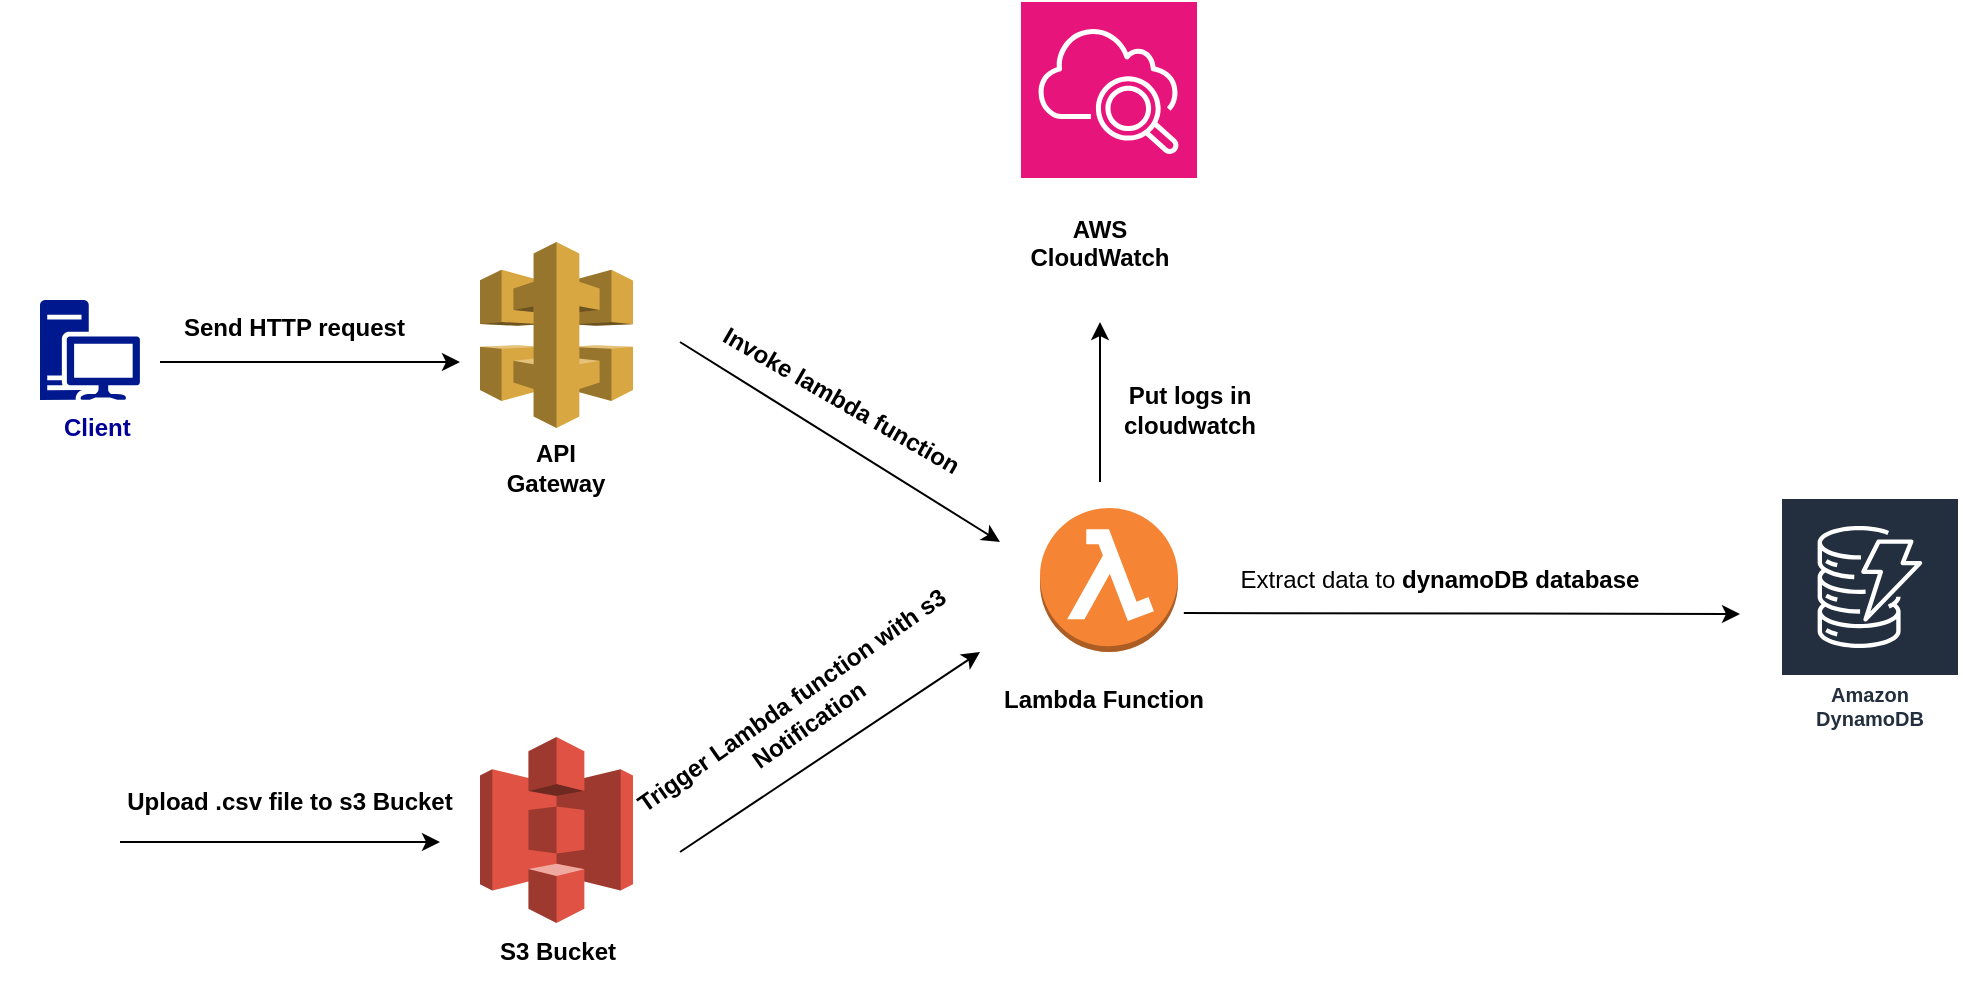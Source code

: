 <mxfile version="24.2.0" type="device">
  <diagram name="Page-1" id="5937TVm-rHJbBidxR9xB">
    <mxGraphModel dx="1434" dy="775" grid="1" gridSize="10" guides="1" tooltips="1" connect="1" arrows="1" fold="1" page="1" pageScale="1" pageWidth="1100" pageHeight="850" math="0" shadow="0">
      <root>
        <mxCell id="0" />
        <mxCell id="1" parent="0" />
        <mxCell id="EvsKpGBrO3yVTtWsbhh3-1" value="" style="outlineConnect=0;dashed=0;verticalLabelPosition=bottom;verticalAlign=top;align=center;html=1;shape=mxgraph.aws3.api_gateway;fillColor=#D9A741;gradientColor=none;" vertex="1" parent="1">
          <mxGeometry x="300" y="170" width="76.5" height="93" as="geometry" />
        </mxCell>
        <mxCell id="EvsKpGBrO3yVTtWsbhh3-2" value="" style="outlineConnect=0;dashed=0;verticalLabelPosition=bottom;verticalAlign=top;align=center;html=1;shape=mxgraph.aws3.lambda_function;fillColor=#F58534;gradientColor=none;" vertex="1" parent="1">
          <mxGeometry x="580" y="303" width="69" height="72" as="geometry" />
        </mxCell>
        <mxCell id="EvsKpGBrO3yVTtWsbhh3-3" value="" style="outlineConnect=0;dashed=0;verticalLabelPosition=bottom;verticalAlign=top;align=center;html=1;shape=mxgraph.aws3.s3;fillColor=#E05243;gradientColor=none;" vertex="1" parent="1">
          <mxGeometry x="300" y="417.5" width="76.5" height="93" as="geometry" />
        </mxCell>
        <mxCell id="EvsKpGBrO3yVTtWsbhh3-5" value="Amazon DynamoDB" style="sketch=0;outlineConnect=0;fontColor=#232F3E;gradientColor=none;strokeColor=#ffffff;fillColor=#232F3E;dashed=0;verticalLabelPosition=middle;verticalAlign=bottom;align=center;html=1;whiteSpace=wrap;fontSize=10;fontStyle=1;spacing=3;shape=mxgraph.aws4.productIcon;prIcon=mxgraph.aws4.dynamodb;" vertex="1" parent="1">
          <mxGeometry x="950" y="297.5" width="90" height="120" as="geometry" />
        </mxCell>
        <mxCell id="EvsKpGBrO3yVTtWsbhh3-6" value="" style="sketch=0;points=[[0,0,0],[0.25,0,0],[0.5,0,0],[0.75,0,0],[1,0,0],[0,1,0],[0.25,1,0],[0.5,1,0],[0.75,1,0],[1,1,0],[0,0.25,0],[0,0.5,0],[0,0.75,0],[1,0.25,0],[1,0.5,0],[1,0.75,0]];points=[[0,0,0],[0.25,0,0],[0.5,0,0],[0.75,0,0],[1,0,0],[0,1,0],[0.25,1,0],[0.5,1,0],[0.75,1,0],[1,1,0],[0,0.25,0],[0,0.5,0],[0,0.75,0],[1,0.25,0],[1,0.5,0],[1,0.75,0]];outlineConnect=0;fontColor=#232F3E;fillColor=#E7157B;strokeColor=#ffffff;dashed=0;verticalLabelPosition=bottom;verticalAlign=top;align=center;html=1;fontSize=12;fontStyle=0;aspect=fixed;shape=mxgraph.aws4.resourceIcon;resIcon=mxgraph.aws4.cloudwatch_2;" vertex="1" parent="1">
          <mxGeometry x="570.5" y="50" width="88" height="88" as="geometry" />
        </mxCell>
        <mxCell id="EvsKpGBrO3yVTtWsbhh3-7" value="" style="shape=image;html=1;verticalAlign=top;verticalLabelPosition=bottom;labelBackgroundColor=#ffffff;imageAspect=0;aspect=fixed;image=https://cdn3.iconfinder.com/data/icons/cad-database-presentation-spreadsheet-vector-fil-2/512/19-128.png" vertex="1" parent="1">
          <mxGeometry x="60" y="435" width="58" height="58" as="geometry" />
        </mxCell>
        <mxCell id="EvsKpGBrO3yVTtWsbhh3-8" value="" style="sketch=0;aspect=fixed;pointerEvents=1;shadow=0;dashed=0;html=1;strokeColor=none;labelPosition=center;verticalLabelPosition=bottom;verticalAlign=top;align=center;fillColor=#00188D;shape=mxgraph.mscae.enterprise.workstation_client" vertex="1" parent="1">
          <mxGeometry x="80" y="199" width="50" height="50" as="geometry" />
        </mxCell>
        <mxCell id="EvsKpGBrO3yVTtWsbhh3-12" value="" style="endArrow=classic;html=1;rounded=0;" edge="1" parent="1">
          <mxGeometry width="50" height="50" relative="1" as="geometry">
            <mxPoint x="120" y="470" as="sourcePoint" />
            <mxPoint x="280" y="470" as="targetPoint" />
          </mxGeometry>
        </mxCell>
        <mxCell id="EvsKpGBrO3yVTtWsbhh3-13" value="&lt;b&gt;Upload .csv file to s3 Bucket&lt;/b&gt;" style="text;html=1;align=center;verticalAlign=middle;whiteSpace=wrap;rounded=0;" vertex="1" parent="1">
          <mxGeometry x="120" y="435" width="170" height="30" as="geometry" />
        </mxCell>
        <mxCell id="EvsKpGBrO3yVTtWsbhh3-14" value="&lt;b&gt;API Gateway&lt;/b&gt;" style="text;html=1;align=center;verticalAlign=middle;whiteSpace=wrap;rounded=0;" vertex="1" parent="1">
          <mxGeometry x="308.25" y="268" width="60" height="30" as="geometry" />
        </mxCell>
        <mxCell id="EvsKpGBrO3yVTtWsbhh3-16" value="&lt;b&gt;S3 Bucket&lt;/b&gt;" style="text;whiteSpace=wrap;html=1;" vertex="1" parent="1">
          <mxGeometry x="308.25" y="510.5" width="100" height="40" as="geometry" />
        </mxCell>
        <mxCell id="EvsKpGBrO3yVTtWsbhh3-17" value="&lt;b&gt;AWS CloudWatch&lt;/b&gt;" style="text;whiteSpace=wrap;html=1;align=center;" vertex="1" parent="1">
          <mxGeometry x="560" y="150" width="100" height="40" as="geometry" />
        </mxCell>
        <mxCell id="EvsKpGBrO3yVTtWsbhh3-18" value="&lt;b&gt;Lambda Function&lt;/b&gt;" style="text;whiteSpace=wrap;html=1;" vertex="1" parent="1">
          <mxGeometry x="560" y="385" width="130" height="40" as="geometry" />
        </mxCell>
        <mxCell id="EvsKpGBrO3yVTtWsbhh3-19" value="" style="endArrow=classic;html=1;rounded=0;" edge="1" parent="1">
          <mxGeometry width="50" height="50" relative="1" as="geometry">
            <mxPoint x="140" y="230" as="sourcePoint" />
            <mxPoint x="290" y="230" as="targetPoint" />
          </mxGeometry>
        </mxCell>
        <mxCell id="EvsKpGBrO3yVTtWsbhh3-20" value="&lt;b&gt;Send HTTP request&lt;/b&gt;" style="text;whiteSpace=wrap;html=1;" vertex="1" parent="1">
          <mxGeometry x="150" y="199" width="180" height="40" as="geometry" />
        </mxCell>
        <mxCell id="EvsKpGBrO3yVTtWsbhh3-21" value="&lt;b&gt;&lt;font color=&quot;#000099&quot;&gt;Client&lt;/font&gt;&lt;/b&gt;" style="text;whiteSpace=wrap;html=1;" vertex="1" parent="1">
          <mxGeometry x="90" y="249" width="140" height="40" as="geometry" />
        </mxCell>
        <mxCell id="EvsKpGBrO3yVTtWsbhh3-22" value="" style="endArrow=classic;html=1;rounded=0;" edge="1" parent="1">
          <mxGeometry width="50" height="50" relative="1" as="geometry">
            <mxPoint x="400" y="220" as="sourcePoint" />
            <mxPoint x="560" y="320" as="targetPoint" />
          </mxGeometry>
        </mxCell>
        <mxCell id="EvsKpGBrO3yVTtWsbhh3-23" value="" style="endArrow=classic;html=1;rounded=0;" edge="1" parent="1">
          <mxGeometry width="50" height="50" relative="1" as="geometry">
            <mxPoint x="400" y="475" as="sourcePoint" />
            <mxPoint x="550" y="375" as="targetPoint" />
          </mxGeometry>
        </mxCell>
        <mxCell id="EvsKpGBrO3yVTtWsbhh3-24" value="&lt;b&gt;Trigger Lambda function with s3 Notification&lt;/b&gt;" style="text;html=1;align=center;verticalAlign=middle;whiteSpace=wrap;rounded=0;rotation=-35;" vertex="1" parent="1">
          <mxGeometry x="360" y="390" width="200" height="30" as="geometry" />
        </mxCell>
        <mxCell id="EvsKpGBrO3yVTtWsbhh3-25" value="&lt;b&gt;Invoke lambda function&lt;/b&gt;" style="text;whiteSpace=wrap;html=1;rotation=30;" vertex="1" parent="1">
          <mxGeometry x="400" y="268" width="270" height="40" as="geometry" />
        </mxCell>
        <mxCell id="EvsKpGBrO3yVTtWsbhh3-31" value="" style="endArrow=classic;html=1;rounded=0;" edge="1" parent="1">
          <mxGeometry width="50" height="50" relative="1" as="geometry">
            <mxPoint x="610" y="290" as="sourcePoint" />
            <mxPoint x="610" y="210" as="targetPoint" />
          </mxGeometry>
        </mxCell>
        <mxCell id="EvsKpGBrO3yVTtWsbhh3-32" value="&lt;b&gt;Put logs in cloudwatch&lt;/b&gt;" style="text;html=1;align=center;verticalAlign=middle;whiteSpace=wrap;rounded=0;" vertex="1" parent="1">
          <mxGeometry x="610" y="239" width="90" height="30" as="geometry" />
        </mxCell>
        <mxCell id="EvsKpGBrO3yVTtWsbhh3-33" value="" style="endArrow=classic;html=1;rounded=0;exitX=1;exitY=0.5;exitDx=0;exitDy=0;" edge="1" parent="1" source="EvsKpGBrO3yVTtWsbhh3-25">
          <mxGeometry width="50" height="50" relative="1" as="geometry">
            <mxPoint x="500" y="350" as="sourcePoint" />
            <mxPoint x="930" y="356" as="targetPoint" />
          </mxGeometry>
        </mxCell>
        <mxCell id="EvsKpGBrO3yVTtWsbhh3-34" value="Extract data to&lt;b&gt; dynamoDB database&lt;/b&gt;" style="text;html=1;align=center;verticalAlign=middle;whiteSpace=wrap;rounded=0;" vertex="1" parent="1">
          <mxGeometry x="670" y="324" width="220" height="30" as="geometry" />
        </mxCell>
      </root>
    </mxGraphModel>
  </diagram>
</mxfile>
